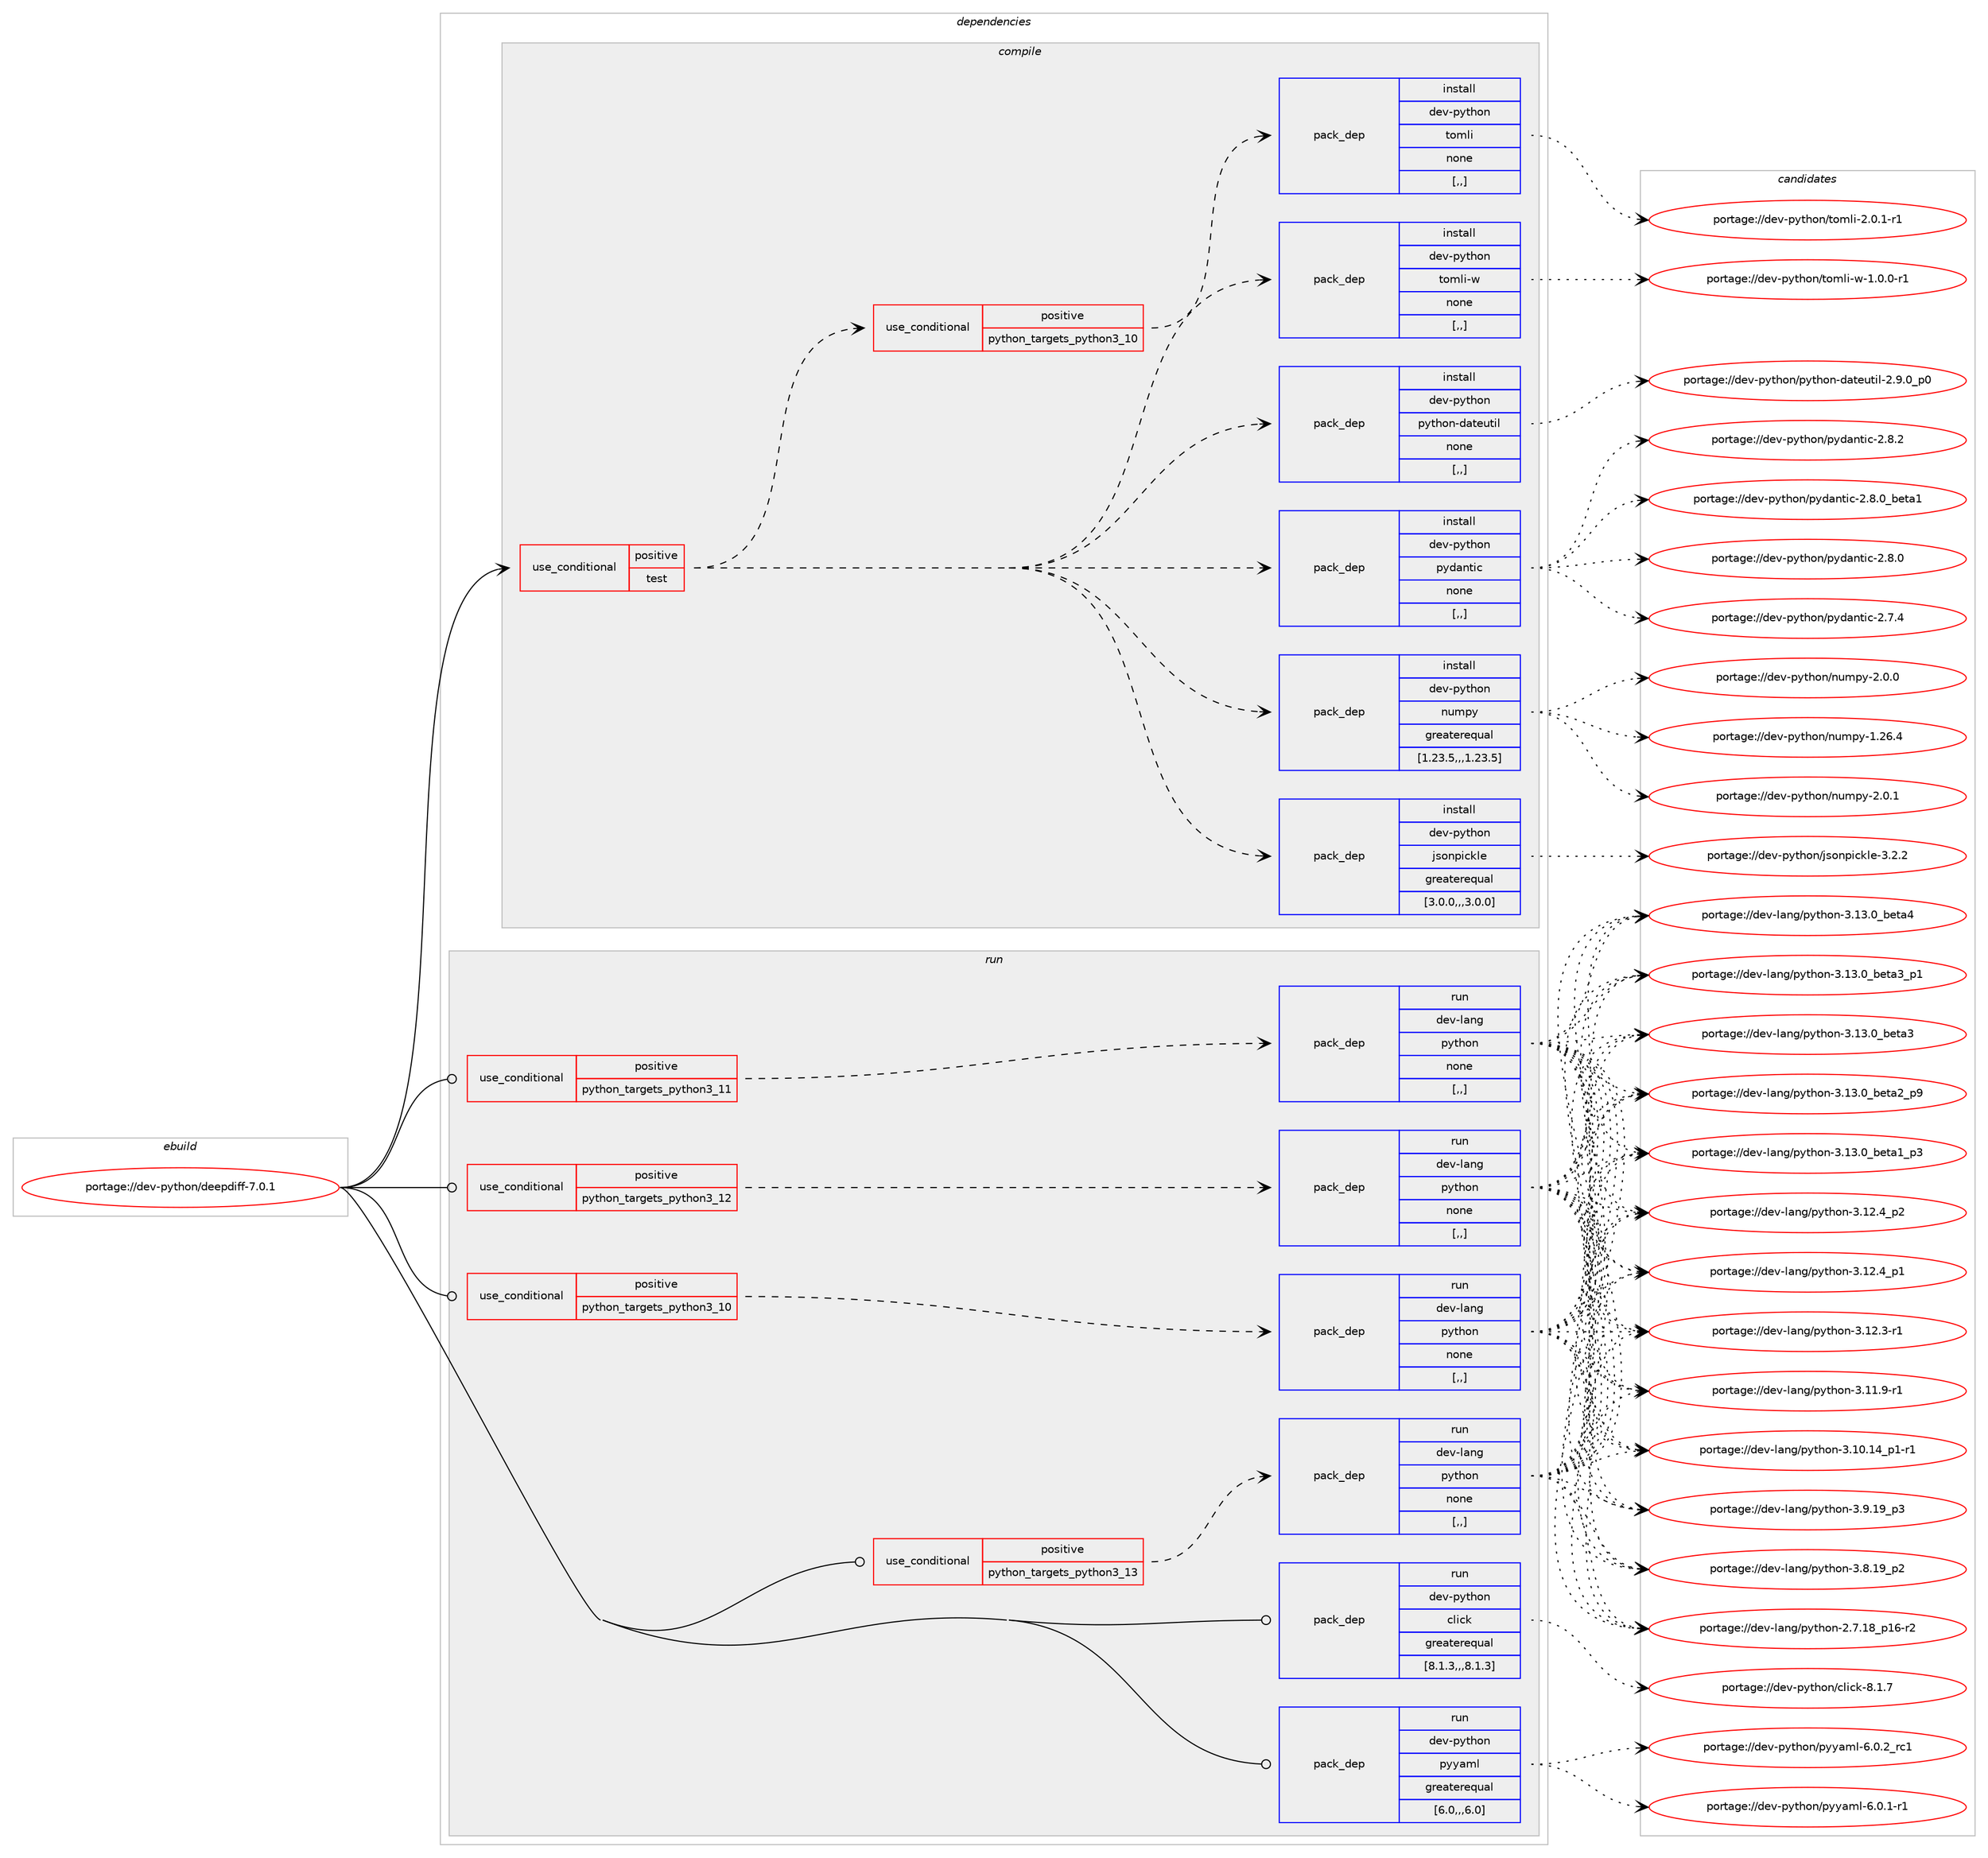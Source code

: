digraph prolog {

# *************
# Graph options
# *************

newrank=true;
concentrate=true;
compound=true;
graph [rankdir=LR,fontname=Helvetica,fontsize=10,ranksep=1.5];#, ranksep=2.5, nodesep=0.2];
edge  [arrowhead=vee];
node  [fontname=Helvetica,fontsize=10];

# **********
# The ebuild
# **********

subgraph cluster_leftcol {
color=gray;
label=<<i>ebuild</i>>;
id [label="portage://dev-python/deepdiff-7.0.1", color=red, width=4, href="../dev-python/deepdiff-7.0.1.svg"];
}

# ****************
# The dependencies
# ****************

subgraph cluster_midcol {
color=gray;
label=<<i>dependencies</i>>;
subgraph cluster_compile {
fillcolor="#eeeeee";
style=filled;
label=<<i>compile</i>>;
subgraph cond32281 {
dependency145217 [label=<<TABLE BORDER="0" CELLBORDER="1" CELLSPACING="0" CELLPADDING="4"><TR><TD ROWSPAN="3" CELLPADDING="10">use_conditional</TD></TR><TR><TD>positive</TD></TR><TR><TD>test</TD></TR></TABLE>>, shape=none, color=red];
subgraph pack111689 {
dependency145218 [label=<<TABLE BORDER="0" CELLBORDER="1" CELLSPACING="0" CELLPADDING="4" WIDTH="220"><TR><TD ROWSPAN="6" CELLPADDING="30">pack_dep</TD></TR><TR><TD WIDTH="110">install</TD></TR><TR><TD>dev-python</TD></TR><TR><TD>jsonpickle</TD></TR><TR><TD>greaterequal</TD></TR><TR><TD>[3.0.0,,,3.0.0]</TD></TR></TABLE>>, shape=none, color=blue];
}
dependency145217:e -> dependency145218:w [weight=20,style="dashed",arrowhead="vee"];
subgraph pack111690 {
dependency145219 [label=<<TABLE BORDER="0" CELLBORDER="1" CELLSPACING="0" CELLPADDING="4" WIDTH="220"><TR><TD ROWSPAN="6" CELLPADDING="30">pack_dep</TD></TR><TR><TD WIDTH="110">install</TD></TR><TR><TD>dev-python</TD></TR><TR><TD>numpy</TD></TR><TR><TD>greaterequal</TD></TR><TR><TD>[1.23.5,,,1.23.5]</TD></TR></TABLE>>, shape=none, color=blue];
}
dependency145217:e -> dependency145219:w [weight=20,style="dashed",arrowhead="vee"];
subgraph pack111691 {
dependency145220 [label=<<TABLE BORDER="0" CELLBORDER="1" CELLSPACING="0" CELLPADDING="4" WIDTH="220"><TR><TD ROWSPAN="6" CELLPADDING="30">pack_dep</TD></TR><TR><TD WIDTH="110">install</TD></TR><TR><TD>dev-python</TD></TR><TR><TD>pydantic</TD></TR><TR><TD>none</TD></TR><TR><TD>[,,]</TD></TR></TABLE>>, shape=none, color=blue];
}
dependency145217:e -> dependency145220:w [weight=20,style="dashed",arrowhead="vee"];
subgraph pack111692 {
dependency145221 [label=<<TABLE BORDER="0" CELLBORDER="1" CELLSPACING="0" CELLPADDING="4" WIDTH="220"><TR><TD ROWSPAN="6" CELLPADDING="30">pack_dep</TD></TR><TR><TD WIDTH="110">install</TD></TR><TR><TD>dev-python</TD></TR><TR><TD>python-dateutil</TD></TR><TR><TD>none</TD></TR><TR><TD>[,,]</TD></TR></TABLE>>, shape=none, color=blue];
}
dependency145217:e -> dependency145221:w [weight=20,style="dashed",arrowhead="vee"];
subgraph pack111693 {
dependency145222 [label=<<TABLE BORDER="0" CELLBORDER="1" CELLSPACING="0" CELLPADDING="4" WIDTH="220"><TR><TD ROWSPAN="6" CELLPADDING="30">pack_dep</TD></TR><TR><TD WIDTH="110">install</TD></TR><TR><TD>dev-python</TD></TR><TR><TD>tomli-w</TD></TR><TR><TD>none</TD></TR><TR><TD>[,,]</TD></TR></TABLE>>, shape=none, color=blue];
}
dependency145217:e -> dependency145222:w [weight=20,style="dashed",arrowhead="vee"];
subgraph cond32282 {
dependency145223 [label=<<TABLE BORDER="0" CELLBORDER="1" CELLSPACING="0" CELLPADDING="4"><TR><TD ROWSPAN="3" CELLPADDING="10">use_conditional</TD></TR><TR><TD>positive</TD></TR><TR><TD>python_targets_python3_10</TD></TR></TABLE>>, shape=none, color=red];
subgraph pack111694 {
dependency145224 [label=<<TABLE BORDER="0" CELLBORDER="1" CELLSPACING="0" CELLPADDING="4" WIDTH="220"><TR><TD ROWSPAN="6" CELLPADDING="30">pack_dep</TD></TR><TR><TD WIDTH="110">install</TD></TR><TR><TD>dev-python</TD></TR><TR><TD>tomli</TD></TR><TR><TD>none</TD></TR><TR><TD>[,,]</TD></TR></TABLE>>, shape=none, color=blue];
}
dependency145223:e -> dependency145224:w [weight=20,style="dashed",arrowhead="vee"];
}
dependency145217:e -> dependency145223:w [weight=20,style="dashed",arrowhead="vee"];
}
id:e -> dependency145217:w [weight=20,style="solid",arrowhead="vee"];
}
subgraph cluster_compileandrun {
fillcolor="#eeeeee";
style=filled;
label=<<i>compile and run</i>>;
}
subgraph cluster_run {
fillcolor="#eeeeee";
style=filled;
label=<<i>run</i>>;
subgraph cond32283 {
dependency145225 [label=<<TABLE BORDER="0" CELLBORDER="1" CELLSPACING="0" CELLPADDING="4"><TR><TD ROWSPAN="3" CELLPADDING="10">use_conditional</TD></TR><TR><TD>positive</TD></TR><TR><TD>python_targets_python3_10</TD></TR></TABLE>>, shape=none, color=red];
subgraph pack111695 {
dependency145226 [label=<<TABLE BORDER="0" CELLBORDER="1" CELLSPACING="0" CELLPADDING="4" WIDTH="220"><TR><TD ROWSPAN="6" CELLPADDING="30">pack_dep</TD></TR><TR><TD WIDTH="110">run</TD></TR><TR><TD>dev-lang</TD></TR><TR><TD>python</TD></TR><TR><TD>none</TD></TR><TR><TD>[,,]</TD></TR></TABLE>>, shape=none, color=blue];
}
dependency145225:e -> dependency145226:w [weight=20,style="dashed",arrowhead="vee"];
}
id:e -> dependency145225:w [weight=20,style="solid",arrowhead="odot"];
subgraph cond32284 {
dependency145227 [label=<<TABLE BORDER="0" CELLBORDER="1" CELLSPACING="0" CELLPADDING="4"><TR><TD ROWSPAN="3" CELLPADDING="10">use_conditional</TD></TR><TR><TD>positive</TD></TR><TR><TD>python_targets_python3_11</TD></TR></TABLE>>, shape=none, color=red];
subgraph pack111696 {
dependency145228 [label=<<TABLE BORDER="0" CELLBORDER="1" CELLSPACING="0" CELLPADDING="4" WIDTH="220"><TR><TD ROWSPAN="6" CELLPADDING="30">pack_dep</TD></TR><TR><TD WIDTH="110">run</TD></TR><TR><TD>dev-lang</TD></TR><TR><TD>python</TD></TR><TR><TD>none</TD></TR><TR><TD>[,,]</TD></TR></TABLE>>, shape=none, color=blue];
}
dependency145227:e -> dependency145228:w [weight=20,style="dashed",arrowhead="vee"];
}
id:e -> dependency145227:w [weight=20,style="solid",arrowhead="odot"];
subgraph cond32285 {
dependency145229 [label=<<TABLE BORDER="0" CELLBORDER="1" CELLSPACING="0" CELLPADDING="4"><TR><TD ROWSPAN="3" CELLPADDING="10">use_conditional</TD></TR><TR><TD>positive</TD></TR><TR><TD>python_targets_python3_12</TD></TR></TABLE>>, shape=none, color=red];
subgraph pack111697 {
dependency145230 [label=<<TABLE BORDER="0" CELLBORDER="1" CELLSPACING="0" CELLPADDING="4" WIDTH="220"><TR><TD ROWSPAN="6" CELLPADDING="30">pack_dep</TD></TR><TR><TD WIDTH="110">run</TD></TR><TR><TD>dev-lang</TD></TR><TR><TD>python</TD></TR><TR><TD>none</TD></TR><TR><TD>[,,]</TD></TR></TABLE>>, shape=none, color=blue];
}
dependency145229:e -> dependency145230:w [weight=20,style="dashed",arrowhead="vee"];
}
id:e -> dependency145229:w [weight=20,style="solid",arrowhead="odot"];
subgraph cond32286 {
dependency145231 [label=<<TABLE BORDER="0" CELLBORDER="1" CELLSPACING="0" CELLPADDING="4"><TR><TD ROWSPAN="3" CELLPADDING="10">use_conditional</TD></TR><TR><TD>positive</TD></TR><TR><TD>python_targets_python3_13</TD></TR></TABLE>>, shape=none, color=red];
subgraph pack111698 {
dependency145232 [label=<<TABLE BORDER="0" CELLBORDER="1" CELLSPACING="0" CELLPADDING="4" WIDTH="220"><TR><TD ROWSPAN="6" CELLPADDING="30">pack_dep</TD></TR><TR><TD WIDTH="110">run</TD></TR><TR><TD>dev-lang</TD></TR><TR><TD>python</TD></TR><TR><TD>none</TD></TR><TR><TD>[,,]</TD></TR></TABLE>>, shape=none, color=blue];
}
dependency145231:e -> dependency145232:w [weight=20,style="dashed",arrowhead="vee"];
}
id:e -> dependency145231:w [weight=20,style="solid",arrowhead="odot"];
subgraph pack111699 {
dependency145233 [label=<<TABLE BORDER="0" CELLBORDER="1" CELLSPACING="0" CELLPADDING="4" WIDTH="220"><TR><TD ROWSPAN="6" CELLPADDING="30">pack_dep</TD></TR><TR><TD WIDTH="110">run</TD></TR><TR><TD>dev-python</TD></TR><TR><TD>click</TD></TR><TR><TD>greaterequal</TD></TR><TR><TD>[8.1.3,,,8.1.3]</TD></TR></TABLE>>, shape=none, color=blue];
}
id:e -> dependency145233:w [weight=20,style="solid",arrowhead="odot"];
subgraph pack111700 {
dependency145234 [label=<<TABLE BORDER="0" CELLBORDER="1" CELLSPACING="0" CELLPADDING="4" WIDTH="220"><TR><TD ROWSPAN="6" CELLPADDING="30">pack_dep</TD></TR><TR><TD WIDTH="110">run</TD></TR><TR><TD>dev-python</TD></TR><TR><TD>pyyaml</TD></TR><TR><TD>greaterequal</TD></TR><TR><TD>[6.0,,,6.0]</TD></TR></TABLE>>, shape=none, color=blue];
}
id:e -> dependency145234:w [weight=20,style="solid",arrowhead="odot"];
}
}

# **************
# The candidates
# **************

subgraph cluster_choices {
rank=same;
color=gray;
label=<<i>candidates</i>>;

subgraph choice111689 {
color=black;
nodesep=1;
choice100101118451121211161041111104710611511111011210599107108101455146504650 [label="portage://dev-python/jsonpickle-3.2.2", color=red, width=4,href="../dev-python/jsonpickle-3.2.2.svg"];
dependency145218:e -> choice100101118451121211161041111104710611511111011210599107108101455146504650:w [style=dotted,weight="100"];
}
subgraph choice111690 {
color=black;
nodesep=1;
choice1001011184511212111610411111047110117109112121455046484649 [label="portage://dev-python/numpy-2.0.1", color=red, width=4,href="../dev-python/numpy-2.0.1.svg"];
choice1001011184511212111610411111047110117109112121455046484648 [label="portage://dev-python/numpy-2.0.0", color=red, width=4,href="../dev-python/numpy-2.0.0.svg"];
choice100101118451121211161041111104711011710911212145494650544652 [label="portage://dev-python/numpy-1.26.4", color=red, width=4,href="../dev-python/numpy-1.26.4.svg"];
dependency145219:e -> choice1001011184511212111610411111047110117109112121455046484649:w [style=dotted,weight="100"];
dependency145219:e -> choice1001011184511212111610411111047110117109112121455046484648:w [style=dotted,weight="100"];
dependency145219:e -> choice100101118451121211161041111104711011710911212145494650544652:w [style=dotted,weight="100"];
}
subgraph choice111691 {
color=black;
nodesep=1;
choice10010111845112121116104111110471121211009711011610599455046564650 [label="portage://dev-python/pydantic-2.8.2", color=red, width=4,href="../dev-python/pydantic-2.8.2.svg"];
choice1001011184511212111610411111047112121100971101161059945504656464895981011169749 [label="portage://dev-python/pydantic-2.8.0_beta1", color=red, width=4,href="../dev-python/pydantic-2.8.0_beta1.svg"];
choice10010111845112121116104111110471121211009711011610599455046564648 [label="portage://dev-python/pydantic-2.8.0", color=red, width=4,href="../dev-python/pydantic-2.8.0.svg"];
choice10010111845112121116104111110471121211009711011610599455046554652 [label="portage://dev-python/pydantic-2.7.4", color=red, width=4,href="../dev-python/pydantic-2.7.4.svg"];
dependency145220:e -> choice10010111845112121116104111110471121211009711011610599455046564650:w [style=dotted,weight="100"];
dependency145220:e -> choice1001011184511212111610411111047112121100971101161059945504656464895981011169749:w [style=dotted,weight="100"];
dependency145220:e -> choice10010111845112121116104111110471121211009711011610599455046564648:w [style=dotted,weight="100"];
dependency145220:e -> choice10010111845112121116104111110471121211009711011610599455046554652:w [style=dotted,weight="100"];
}
subgraph choice111692 {
color=black;
nodesep=1;
choice100101118451121211161041111104711212111610411111045100971161011171161051084550465746489511248 [label="portage://dev-python/python-dateutil-2.9.0_p0", color=red, width=4,href="../dev-python/python-dateutil-2.9.0_p0.svg"];
dependency145221:e -> choice100101118451121211161041111104711212111610411111045100971161011171161051084550465746489511248:w [style=dotted,weight="100"];
}
subgraph choice111693 {
color=black;
nodesep=1;
choice1001011184511212111610411111047116111109108105451194549464846484511449 [label="portage://dev-python/tomli-w-1.0.0-r1", color=red, width=4,href="../dev-python/tomli-w-1.0.0-r1.svg"];
dependency145222:e -> choice1001011184511212111610411111047116111109108105451194549464846484511449:w [style=dotted,weight="100"];
}
subgraph choice111694 {
color=black;
nodesep=1;
choice10010111845112121116104111110471161111091081054550464846494511449 [label="portage://dev-python/tomli-2.0.1-r1", color=red, width=4,href="../dev-python/tomli-2.0.1-r1.svg"];
dependency145224:e -> choice10010111845112121116104111110471161111091081054550464846494511449:w [style=dotted,weight="100"];
}
subgraph choice111695 {
color=black;
nodesep=1;
choice1001011184510897110103471121211161041111104551464951464895981011169752 [label="portage://dev-lang/python-3.13.0_beta4", color=red, width=4,href="../dev-lang/python-3.13.0_beta4.svg"];
choice10010111845108971101034711212111610411111045514649514648959810111697519511249 [label="portage://dev-lang/python-3.13.0_beta3_p1", color=red, width=4,href="../dev-lang/python-3.13.0_beta3_p1.svg"];
choice1001011184510897110103471121211161041111104551464951464895981011169751 [label="portage://dev-lang/python-3.13.0_beta3", color=red, width=4,href="../dev-lang/python-3.13.0_beta3.svg"];
choice10010111845108971101034711212111610411111045514649514648959810111697509511257 [label="portage://dev-lang/python-3.13.0_beta2_p9", color=red, width=4,href="../dev-lang/python-3.13.0_beta2_p9.svg"];
choice10010111845108971101034711212111610411111045514649514648959810111697499511251 [label="portage://dev-lang/python-3.13.0_beta1_p3", color=red, width=4,href="../dev-lang/python-3.13.0_beta1_p3.svg"];
choice100101118451089711010347112121116104111110455146495046529511250 [label="portage://dev-lang/python-3.12.4_p2", color=red, width=4,href="../dev-lang/python-3.12.4_p2.svg"];
choice100101118451089711010347112121116104111110455146495046529511249 [label="portage://dev-lang/python-3.12.4_p1", color=red, width=4,href="../dev-lang/python-3.12.4_p1.svg"];
choice100101118451089711010347112121116104111110455146495046514511449 [label="portage://dev-lang/python-3.12.3-r1", color=red, width=4,href="../dev-lang/python-3.12.3-r1.svg"];
choice100101118451089711010347112121116104111110455146494946574511449 [label="portage://dev-lang/python-3.11.9-r1", color=red, width=4,href="../dev-lang/python-3.11.9-r1.svg"];
choice100101118451089711010347112121116104111110455146494846495295112494511449 [label="portage://dev-lang/python-3.10.14_p1-r1", color=red, width=4,href="../dev-lang/python-3.10.14_p1-r1.svg"];
choice100101118451089711010347112121116104111110455146574649579511251 [label="portage://dev-lang/python-3.9.19_p3", color=red, width=4,href="../dev-lang/python-3.9.19_p3.svg"];
choice100101118451089711010347112121116104111110455146564649579511250 [label="portage://dev-lang/python-3.8.19_p2", color=red, width=4,href="../dev-lang/python-3.8.19_p2.svg"];
choice100101118451089711010347112121116104111110455046554649569511249544511450 [label="portage://dev-lang/python-2.7.18_p16-r2", color=red, width=4,href="../dev-lang/python-2.7.18_p16-r2.svg"];
dependency145226:e -> choice1001011184510897110103471121211161041111104551464951464895981011169752:w [style=dotted,weight="100"];
dependency145226:e -> choice10010111845108971101034711212111610411111045514649514648959810111697519511249:w [style=dotted,weight="100"];
dependency145226:e -> choice1001011184510897110103471121211161041111104551464951464895981011169751:w [style=dotted,weight="100"];
dependency145226:e -> choice10010111845108971101034711212111610411111045514649514648959810111697509511257:w [style=dotted,weight="100"];
dependency145226:e -> choice10010111845108971101034711212111610411111045514649514648959810111697499511251:w [style=dotted,weight="100"];
dependency145226:e -> choice100101118451089711010347112121116104111110455146495046529511250:w [style=dotted,weight="100"];
dependency145226:e -> choice100101118451089711010347112121116104111110455146495046529511249:w [style=dotted,weight="100"];
dependency145226:e -> choice100101118451089711010347112121116104111110455146495046514511449:w [style=dotted,weight="100"];
dependency145226:e -> choice100101118451089711010347112121116104111110455146494946574511449:w [style=dotted,weight="100"];
dependency145226:e -> choice100101118451089711010347112121116104111110455146494846495295112494511449:w [style=dotted,weight="100"];
dependency145226:e -> choice100101118451089711010347112121116104111110455146574649579511251:w [style=dotted,weight="100"];
dependency145226:e -> choice100101118451089711010347112121116104111110455146564649579511250:w [style=dotted,weight="100"];
dependency145226:e -> choice100101118451089711010347112121116104111110455046554649569511249544511450:w [style=dotted,weight="100"];
}
subgraph choice111696 {
color=black;
nodesep=1;
choice1001011184510897110103471121211161041111104551464951464895981011169752 [label="portage://dev-lang/python-3.13.0_beta4", color=red, width=4,href="../dev-lang/python-3.13.0_beta4.svg"];
choice10010111845108971101034711212111610411111045514649514648959810111697519511249 [label="portage://dev-lang/python-3.13.0_beta3_p1", color=red, width=4,href="../dev-lang/python-3.13.0_beta3_p1.svg"];
choice1001011184510897110103471121211161041111104551464951464895981011169751 [label="portage://dev-lang/python-3.13.0_beta3", color=red, width=4,href="../dev-lang/python-3.13.0_beta3.svg"];
choice10010111845108971101034711212111610411111045514649514648959810111697509511257 [label="portage://dev-lang/python-3.13.0_beta2_p9", color=red, width=4,href="../dev-lang/python-3.13.0_beta2_p9.svg"];
choice10010111845108971101034711212111610411111045514649514648959810111697499511251 [label="portage://dev-lang/python-3.13.0_beta1_p3", color=red, width=4,href="../dev-lang/python-3.13.0_beta1_p3.svg"];
choice100101118451089711010347112121116104111110455146495046529511250 [label="portage://dev-lang/python-3.12.4_p2", color=red, width=4,href="../dev-lang/python-3.12.4_p2.svg"];
choice100101118451089711010347112121116104111110455146495046529511249 [label="portage://dev-lang/python-3.12.4_p1", color=red, width=4,href="../dev-lang/python-3.12.4_p1.svg"];
choice100101118451089711010347112121116104111110455146495046514511449 [label="portage://dev-lang/python-3.12.3-r1", color=red, width=4,href="../dev-lang/python-3.12.3-r1.svg"];
choice100101118451089711010347112121116104111110455146494946574511449 [label="portage://dev-lang/python-3.11.9-r1", color=red, width=4,href="../dev-lang/python-3.11.9-r1.svg"];
choice100101118451089711010347112121116104111110455146494846495295112494511449 [label="portage://dev-lang/python-3.10.14_p1-r1", color=red, width=4,href="../dev-lang/python-3.10.14_p1-r1.svg"];
choice100101118451089711010347112121116104111110455146574649579511251 [label="portage://dev-lang/python-3.9.19_p3", color=red, width=4,href="../dev-lang/python-3.9.19_p3.svg"];
choice100101118451089711010347112121116104111110455146564649579511250 [label="portage://dev-lang/python-3.8.19_p2", color=red, width=4,href="../dev-lang/python-3.8.19_p2.svg"];
choice100101118451089711010347112121116104111110455046554649569511249544511450 [label="portage://dev-lang/python-2.7.18_p16-r2", color=red, width=4,href="../dev-lang/python-2.7.18_p16-r2.svg"];
dependency145228:e -> choice1001011184510897110103471121211161041111104551464951464895981011169752:w [style=dotted,weight="100"];
dependency145228:e -> choice10010111845108971101034711212111610411111045514649514648959810111697519511249:w [style=dotted,weight="100"];
dependency145228:e -> choice1001011184510897110103471121211161041111104551464951464895981011169751:w [style=dotted,weight="100"];
dependency145228:e -> choice10010111845108971101034711212111610411111045514649514648959810111697509511257:w [style=dotted,weight="100"];
dependency145228:e -> choice10010111845108971101034711212111610411111045514649514648959810111697499511251:w [style=dotted,weight="100"];
dependency145228:e -> choice100101118451089711010347112121116104111110455146495046529511250:w [style=dotted,weight="100"];
dependency145228:e -> choice100101118451089711010347112121116104111110455146495046529511249:w [style=dotted,weight="100"];
dependency145228:e -> choice100101118451089711010347112121116104111110455146495046514511449:w [style=dotted,weight="100"];
dependency145228:e -> choice100101118451089711010347112121116104111110455146494946574511449:w [style=dotted,weight="100"];
dependency145228:e -> choice100101118451089711010347112121116104111110455146494846495295112494511449:w [style=dotted,weight="100"];
dependency145228:e -> choice100101118451089711010347112121116104111110455146574649579511251:w [style=dotted,weight="100"];
dependency145228:e -> choice100101118451089711010347112121116104111110455146564649579511250:w [style=dotted,weight="100"];
dependency145228:e -> choice100101118451089711010347112121116104111110455046554649569511249544511450:w [style=dotted,weight="100"];
}
subgraph choice111697 {
color=black;
nodesep=1;
choice1001011184510897110103471121211161041111104551464951464895981011169752 [label="portage://dev-lang/python-3.13.0_beta4", color=red, width=4,href="../dev-lang/python-3.13.0_beta4.svg"];
choice10010111845108971101034711212111610411111045514649514648959810111697519511249 [label="portage://dev-lang/python-3.13.0_beta3_p1", color=red, width=4,href="../dev-lang/python-3.13.0_beta3_p1.svg"];
choice1001011184510897110103471121211161041111104551464951464895981011169751 [label="portage://dev-lang/python-3.13.0_beta3", color=red, width=4,href="../dev-lang/python-3.13.0_beta3.svg"];
choice10010111845108971101034711212111610411111045514649514648959810111697509511257 [label="portage://dev-lang/python-3.13.0_beta2_p9", color=red, width=4,href="../dev-lang/python-3.13.0_beta2_p9.svg"];
choice10010111845108971101034711212111610411111045514649514648959810111697499511251 [label="portage://dev-lang/python-3.13.0_beta1_p3", color=red, width=4,href="../dev-lang/python-3.13.0_beta1_p3.svg"];
choice100101118451089711010347112121116104111110455146495046529511250 [label="portage://dev-lang/python-3.12.4_p2", color=red, width=4,href="../dev-lang/python-3.12.4_p2.svg"];
choice100101118451089711010347112121116104111110455146495046529511249 [label="portage://dev-lang/python-3.12.4_p1", color=red, width=4,href="../dev-lang/python-3.12.4_p1.svg"];
choice100101118451089711010347112121116104111110455146495046514511449 [label="portage://dev-lang/python-3.12.3-r1", color=red, width=4,href="../dev-lang/python-3.12.3-r1.svg"];
choice100101118451089711010347112121116104111110455146494946574511449 [label="portage://dev-lang/python-3.11.9-r1", color=red, width=4,href="../dev-lang/python-3.11.9-r1.svg"];
choice100101118451089711010347112121116104111110455146494846495295112494511449 [label="portage://dev-lang/python-3.10.14_p1-r1", color=red, width=4,href="../dev-lang/python-3.10.14_p1-r1.svg"];
choice100101118451089711010347112121116104111110455146574649579511251 [label="portage://dev-lang/python-3.9.19_p3", color=red, width=4,href="../dev-lang/python-3.9.19_p3.svg"];
choice100101118451089711010347112121116104111110455146564649579511250 [label="portage://dev-lang/python-3.8.19_p2", color=red, width=4,href="../dev-lang/python-3.8.19_p2.svg"];
choice100101118451089711010347112121116104111110455046554649569511249544511450 [label="portage://dev-lang/python-2.7.18_p16-r2", color=red, width=4,href="../dev-lang/python-2.7.18_p16-r2.svg"];
dependency145230:e -> choice1001011184510897110103471121211161041111104551464951464895981011169752:w [style=dotted,weight="100"];
dependency145230:e -> choice10010111845108971101034711212111610411111045514649514648959810111697519511249:w [style=dotted,weight="100"];
dependency145230:e -> choice1001011184510897110103471121211161041111104551464951464895981011169751:w [style=dotted,weight="100"];
dependency145230:e -> choice10010111845108971101034711212111610411111045514649514648959810111697509511257:w [style=dotted,weight="100"];
dependency145230:e -> choice10010111845108971101034711212111610411111045514649514648959810111697499511251:w [style=dotted,weight="100"];
dependency145230:e -> choice100101118451089711010347112121116104111110455146495046529511250:w [style=dotted,weight="100"];
dependency145230:e -> choice100101118451089711010347112121116104111110455146495046529511249:w [style=dotted,weight="100"];
dependency145230:e -> choice100101118451089711010347112121116104111110455146495046514511449:w [style=dotted,weight="100"];
dependency145230:e -> choice100101118451089711010347112121116104111110455146494946574511449:w [style=dotted,weight="100"];
dependency145230:e -> choice100101118451089711010347112121116104111110455146494846495295112494511449:w [style=dotted,weight="100"];
dependency145230:e -> choice100101118451089711010347112121116104111110455146574649579511251:w [style=dotted,weight="100"];
dependency145230:e -> choice100101118451089711010347112121116104111110455146564649579511250:w [style=dotted,weight="100"];
dependency145230:e -> choice100101118451089711010347112121116104111110455046554649569511249544511450:w [style=dotted,weight="100"];
}
subgraph choice111698 {
color=black;
nodesep=1;
choice1001011184510897110103471121211161041111104551464951464895981011169752 [label="portage://dev-lang/python-3.13.0_beta4", color=red, width=4,href="../dev-lang/python-3.13.0_beta4.svg"];
choice10010111845108971101034711212111610411111045514649514648959810111697519511249 [label="portage://dev-lang/python-3.13.0_beta3_p1", color=red, width=4,href="../dev-lang/python-3.13.0_beta3_p1.svg"];
choice1001011184510897110103471121211161041111104551464951464895981011169751 [label="portage://dev-lang/python-3.13.0_beta3", color=red, width=4,href="../dev-lang/python-3.13.0_beta3.svg"];
choice10010111845108971101034711212111610411111045514649514648959810111697509511257 [label="portage://dev-lang/python-3.13.0_beta2_p9", color=red, width=4,href="../dev-lang/python-3.13.0_beta2_p9.svg"];
choice10010111845108971101034711212111610411111045514649514648959810111697499511251 [label="portage://dev-lang/python-3.13.0_beta1_p3", color=red, width=4,href="../dev-lang/python-3.13.0_beta1_p3.svg"];
choice100101118451089711010347112121116104111110455146495046529511250 [label="portage://dev-lang/python-3.12.4_p2", color=red, width=4,href="../dev-lang/python-3.12.4_p2.svg"];
choice100101118451089711010347112121116104111110455146495046529511249 [label="portage://dev-lang/python-3.12.4_p1", color=red, width=4,href="../dev-lang/python-3.12.4_p1.svg"];
choice100101118451089711010347112121116104111110455146495046514511449 [label="portage://dev-lang/python-3.12.3-r1", color=red, width=4,href="../dev-lang/python-3.12.3-r1.svg"];
choice100101118451089711010347112121116104111110455146494946574511449 [label="portage://dev-lang/python-3.11.9-r1", color=red, width=4,href="../dev-lang/python-3.11.9-r1.svg"];
choice100101118451089711010347112121116104111110455146494846495295112494511449 [label="portage://dev-lang/python-3.10.14_p1-r1", color=red, width=4,href="../dev-lang/python-3.10.14_p1-r1.svg"];
choice100101118451089711010347112121116104111110455146574649579511251 [label="portage://dev-lang/python-3.9.19_p3", color=red, width=4,href="../dev-lang/python-3.9.19_p3.svg"];
choice100101118451089711010347112121116104111110455146564649579511250 [label="portage://dev-lang/python-3.8.19_p2", color=red, width=4,href="../dev-lang/python-3.8.19_p2.svg"];
choice100101118451089711010347112121116104111110455046554649569511249544511450 [label="portage://dev-lang/python-2.7.18_p16-r2", color=red, width=4,href="../dev-lang/python-2.7.18_p16-r2.svg"];
dependency145232:e -> choice1001011184510897110103471121211161041111104551464951464895981011169752:w [style=dotted,weight="100"];
dependency145232:e -> choice10010111845108971101034711212111610411111045514649514648959810111697519511249:w [style=dotted,weight="100"];
dependency145232:e -> choice1001011184510897110103471121211161041111104551464951464895981011169751:w [style=dotted,weight="100"];
dependency145232:e -> choice10010111845108971101034711212111610411111045514649514648959810111697509511257:w [style=dotted,weight="100"];
dependency145232:e -> choice10010111845108971101034711212111610411111045514649514648959810111697499511251:w [style=dotted,weight="100"];
dependency145232:e -> choice100101118451089711010347112121116104111110455146495046529511250:w [style=dotted,weight="100"];
dependency145232:e -> choice100101118451089711010347112121116104111110455146495046529511249:w [style=dotted,weight="100"];
dependency145232:e -> choice100101118451089711010347112121116104111110455146495046514511449:w [style=dotted,weight="100"];
dependency145232:e -> choice100101118451089711010347112121116104111110455146494946574511449:w [style=dotted,weight="100"];
dependency145232:e -> choice100101118451089711010347112121116104111110455146494846495295112494511449:w [style=dotted,weight="100"];
dependency145232:e -> choice100101118451089711010347112121116104111110455146574649579511251:w [style=dotted,weight="100"];
dependency145232:e -> choice100101118451089711010347112121116104111110455146564649579511250:w [style=dotted,weight="100"];
dependency145232:e -> choice100101118451089711010347112121116104111110455046554649569511249544511450:w [style=dotted,weight="100"];
}
subgraph choice111699 {
color=black;
nodesep=1;
choice10010111845112121116104111110479910810599107455646494655 [label="portage://dev-python/click-8.1.7", color=red, width=4,href="../dev-python/click-8.1.7.svg"];
dependency145233:e -> choice10010111845112121116104111110479910810599107455646494655:w [style=dotted,weight="100"];
}
subgraph choice111700 {
color=black;
nodesep=1;
choice100101118451121211161041111104711212112197109108455446484650951149949 [label="portage://dev-python/pyyaml-6.0.2_rc1", color=red, width=4,href="../dev-python/pyyaml-6.0.2_rc1.svg"];
choice1001011184511212111610411111047112121121971091084554464846494511449 [label="portage://dev-python/pyyaml-6.0.1-r1", color=red, width=4,href="../dev-python/pyyaml-6.0.1-r1.svg"];
dependency145234:e -> choice100101118451121211161041111104711212112197109108455446484650951149949:w [style=dotted,weight="100"];
dependency145234:e -> choice1001011184511212111610411111047112121121971091084554464846494511449:w [style=dotted,weight="100"];
}
}

}
